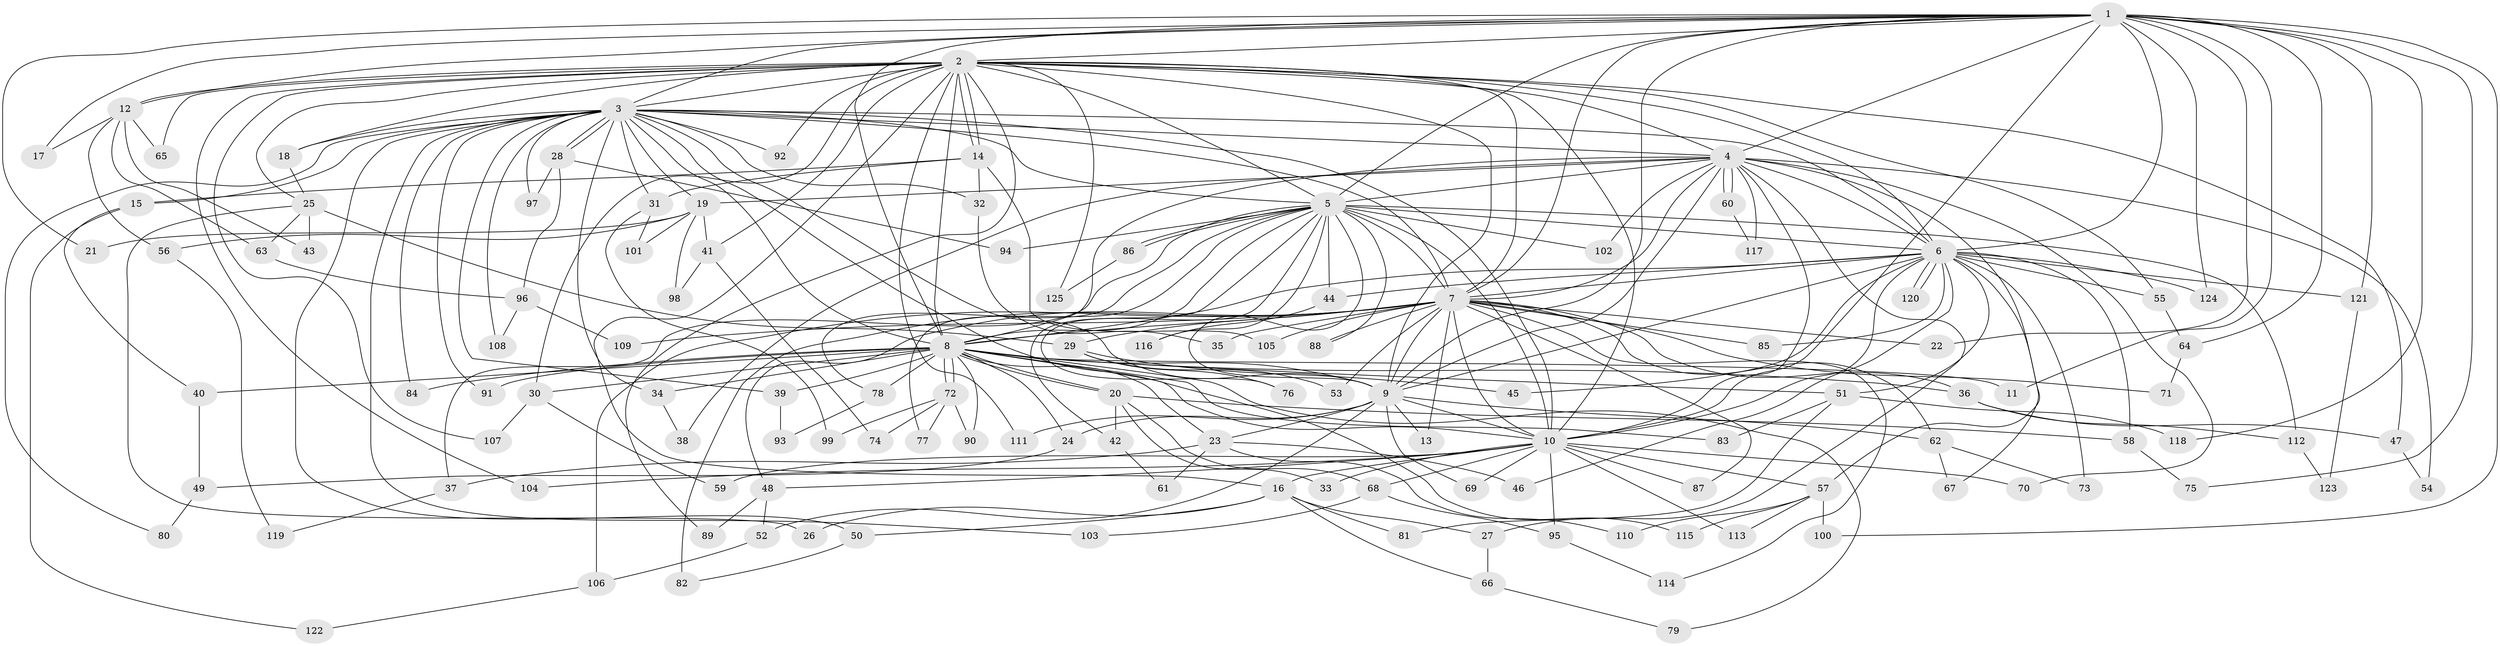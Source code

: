 // Generated by graph-tools (version 1.1) at 2025/43/03/09/25 04:43:21]
// undirected, 125 vertices, 275 edges
graph export_dot {
graph [start="1"]
  node [color=gray90,style=filled];
  1;
  2;
  3;
  4;
  5;
  6;
  7;
  8;
  9;
  10;
  11;
  12;
  13;
  14;
  15;
  16;
  17;
  18;
  19;
  20;
  21;
  22;
  23;
  24;
  25;
  26;
  27;
  28;
  29;
  30;
  31;
  32;
  33;
  34;
  35;
  36;
  37;
  38;
  39;
  40;
  41;
  42;
  43;
  44;
  45;
  46;
  47;
  48;
  49;
  50;
  51;
  52;
  53;
  54;
  55;
  56;
  57;
  58;
  59;
  60;
  61;
  62;
  63;
  64;
  65;
  66;
  67;
  68;
  69;
  70;
  71;
  72;
  73;
  74;
  75;
  76;
  77;
  78;
  79;
  80;
  81;
  82;
  83;
  84;
  85;
  86;
  87;
  88;
  89;
  90;
  91;
  92;
  93;
  94;
  95;
  96;
  97;
  98;
  99;
  100;
  101;
  102;
  103;
  104;
  105;
  106;
  107;
  108;
  109;
  110;
  111;
  112;
  113;
  114;
  115;
  116;
  117;
  118;
  119;
  120;
  121;
  122;
  123;
  124;
  125;
  1 -- 2;
  1 -- 3;
  1 -- 4;
  1 -- 5;
  1 -- 6;
  1 -- 7;
  1 -- 8;
  1 -- 9;
  1 -- 10;
  1 -- 11;
  1 -- 12;
  1 -- 17;
  1 -- 21;
  1 -- 22;
  1 -- 64;
  1 -- 75;
  1 -- 100;
  1 -- 118;
  1 -- 121;
  1 -- 124;
  2 -- 3;
  2 -- 4;
  2 -- 5;
  2 -- 6;
  2 -- 7;
  2 -- 8;
  2 -- 9;
  2 -- 10;
  2 -- 12;
  2 -- 14;
  2 -- 14;
  2 -- 16;
  2 -- 18;
  2 -- 25;
  2 -- 30;
  2 -- 41;
  2 -- 47;
  2 -- 55;
  2 -- 65;
  2 -- 89;
  2 -- 92;
  2 -- 104;
  2 -- 107;
  2 -- 111;
  2 -- 125;
  3 -- 4;
  3 -- 5;
  3 -- 6;
  3 -- 7;
  3 -- 8;
  3 -- 9;
  3 -- 10;
  3 -- 15;
  3 -- 18;
  3 -- 19;
  3 -- 28;
  3 -- 28;
  3 -- 31;
  3 -- 32;
  3 -- 34;
  3 -- 39;
  3 -- 50;
  3 -- 80;
  3 -- 84;
  3 -- 91;
  3 -- 92;
  3 -- 97;
  3 -- 103;
  3 -- 108;
  3 -- 115;
  4 -- 5;
  4 -- 6;
  4 -- 7;
  4 -- 8;
  4 -- 9;
  4 -- 10;
  4 -- 19;
  4 -- 27;
  4 -- 38;
  4 -- 54;
  4 -- 57;
  4 -- 60;
  4 -- 60;
  4 -- 70;
  4 -- 102;
  4 -- 117;
  5 -- 6;
  5 -- 7;
  5 -- 8;
  5 -- 9;
  5 -- 10;
  5 -- 37;
  5 -- 42;
  5 -- 44;
  5 -- 76;
  5 -- 77;
  5 -- 78;
  5 -- 86;
  5 -- 86;
  5 -- 88;
  5 -- 94;
  5 -- 102;
  5 -- 112;
  5 -- 116;
  6 -- 7;
  6 -- 8;
  6 -- 9;
  6 -- 10;
  6 -- 44;
  6 -- 45;
  6 -- 46;
  6 -- 51;
  6 -- 55;
  6 -- 58;
  6 -- 67;
  6 -- 73;
  6 -- 85;
  6 -- 120;
  6 -- 120;
  6 -- 121;
  6 -- 124;
  7 -- 8;
  7 -- 9;
  7 -- 10;
  7 -- 13;
  7 -- 22;
  7 -- 29;
  7 -- 35;
  7 -- 36;
  7 -- 48;
  7 -- 53;
  7 -- 62;
  7 -- 71;
  7 -- 82;
  7 -- 85;
  7 -- 87;
  7 -- 88;
  7 -- 105;
  7 -- 106;
  7 -- 109;
  7 -- 114;
  8 -- 9;
  8 -- 10;
  8 -- 11;
  8 -- 20;
  8 -- 20;
  8 -- 23;
  8 -- 24;
  8 -- 30;
  8 -- 34;
  8 -- 36;
  8 -- 39;
  8 -- 40;
  8 -- 51;
  8 -- 72;
  8 -- 72;
  8 -- 78;
  8 -- 79;
  8 -- 83;
  8 -- 84;
  8 -- 90;
  8 -- 91;
  9 -- 10;
  9 -- 13;
  9 -- 23;
  9 -- 24;
  9 -- 52;
  9 -- 62;
  9 -- 69;
  9 -- 111;
  10 -- 16;
  10 -- 33;
  10 -- 48;
  10 -- 57;
  10 -- 59;
  10 -- 68;
  10 -- 69;
  10 -- 70;
  10 -- 87;
  10 -- 95;
  10 -- 104;
  10 -- 113;
  12 -- 17;
  12 -- 43;
  12 -- 56;
  12 -- 63;
  12 -- 65;
  14 -- 15;
  14 -- 31;
  14 -- 32;
  14 -- 105;
  15 -- 40;
  15 -- 122;
  16 -- 26;
  16 -- 27;
  16 -- 50;
  16 -- 66;
  16 -- 81;
  18 -- 25;
  19 -- 21;
  19 -- 41;
  19 -- 56;
  19 -- 98;
  19 -- 101;
  20 -- 33;
  20 -- 42;
  20 -- 58;
  20 -- 68;
  23 -- 37;
  23 -- 46;
  23 -- 61;
  23 -- 110;
  24 -- 49;
  25 -- 26;
  25 -- 29;
  25 -- 43;
  25 -- 63;
  27 -- 66;
  28 -- 94;
  28 -- 96;
  28 -- 97;
  29 -- 45;
  29 -- 53;
  29 -- 76;
  30 -- 59;
  30 -- 107;
  31 -- 99;
  31 -- 101;
  32 -- 35;
  34 -- 38;
  36 -- 47;
  36 -- 112;
  37 -- 119;
  39 -- 93;
  40 -- 49;
  41 -- 74;
  41 -- 98;
  42 -- 61;
  44 -- 116;
  47 -- 54;
  48 -- 52;
  48 -- 89;
  49 -- 80;
  50 -- 82;
  51 -- 81;
  51 -- 83;
  51 -- 118;
  52 -- 106;
  55 -- 64;
  56 -- 119;
  57 -- 100;
  57 -- 110;
  57 -- 113;
  57 -- 115;
  58 -- 75;
  60 -- 117;
  62 -- 67;
  62 -- 73;
  63 -- 96;
  64 -- 71;
  66 -- 79;
  68 -- 95;
  68 -- 103;
  72 -- 74;
  72 -- 77;
  72 -- 90;
  72 -- 99;
  78 -- 93;
  86 -- 125;
  95 -- 114;
  96 -- 108;
  96 -- 109;
  106 -- 122;
  112 -- 123;
  121 -- 123;
}
